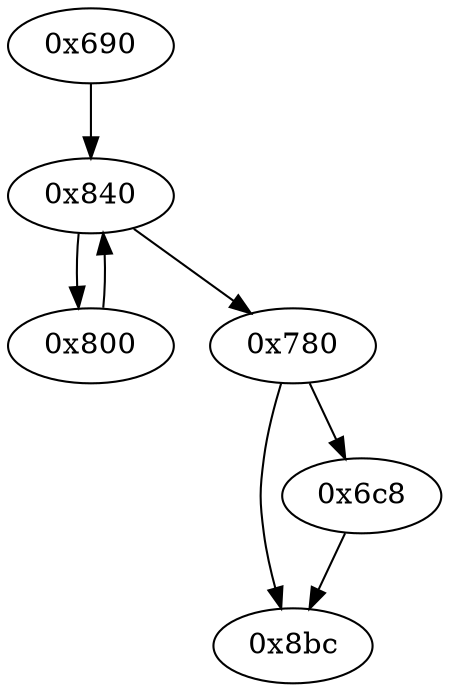 strict digraph "" {
	graph ["edge"="{}",
		file="/Users/mark/Documents//论文//第二篇论文//2018-08-24交论文后的备份/2019/CFG/simple-hash-functions/bkdrhash/1680_recovered.dot",
		"graph"="{u'file': u'/Users/mark/Documents//\u8bba\u6587//\u7b2c\u4e8c\u7bc7\u8bba\u6587//2018-08-24\u4ea4\u8bba\u6587\u540e\u7684\u5907\u4efd/\
2019/CFG/simple-hash-functions/bkdrhash/1680_recovered.dot'}",
		"node"="{u'opcode': u''}"
	];
	"0x8bc"	 [opcode="[u'ldr', u'ldr', u'ldr', u'ldr', u'sub', u'mov', u'sub', u'pop']"];
	"0x800"	 [opcode="[u'ldr', u'ldr', u'ldrb', u'mla', u'str', u'ldr', u'b']"];
	"0x840"	 [opcode="[u'str', u'str', u'str', u'ldr', u'ldr', u'ldr', u'cmp', u'mov', u'b']"];
	"0x800" -> "0x840";
	"0x6c8"	 [opcode="[u'mov', u'bl', u'ldr']"];
	"0x6c8" -> "0x8bc";
	"0x840" -> "0x800";
	"0x780"	 [opcode="[u'b']"];
	"0x840" -> "0x780";
	"0x690"	 [opcode="[u'push', u'add', u'sub', u'ldr', u'str', u'mov', u'ldr', u'ldr', u'str', u'ldr', u'ldr', u'ldr', u'add', u'b']"];
	"0x690" -> "0x840";
	"0x780" -> "0x8bc";
	"0x780" -> "0x6c8";
}
